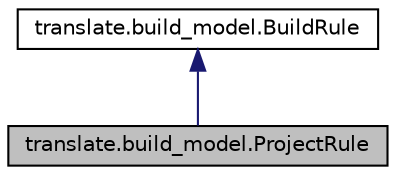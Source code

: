 digraph "translate.build_model.ProjectRule"
{
  edge [fontname="Helvetica",fontsize="10",labelfontname="Helvetica",labelfontsize="10"];
  node [fontname="Helvetica",fontsize="10",shape=record];
  Node1 [label="translate.build_model.ProjectRule",height=0.2,width=0.4,color="black", fillcolor="grey75", style="filled", fontcolor="black"];
  Node2 -> Node1 [dir="back",color="midnightblue",fontsize="10",style="solid",fontname="Helvetica"];
  Node2 [label="translate.build_model.BuildRule",height=0.2,width=0.4,color="black", fillcolor="white", style="filled",URL="$classtranslate_1_1build__model_1_1BuildRule.html"];
}
